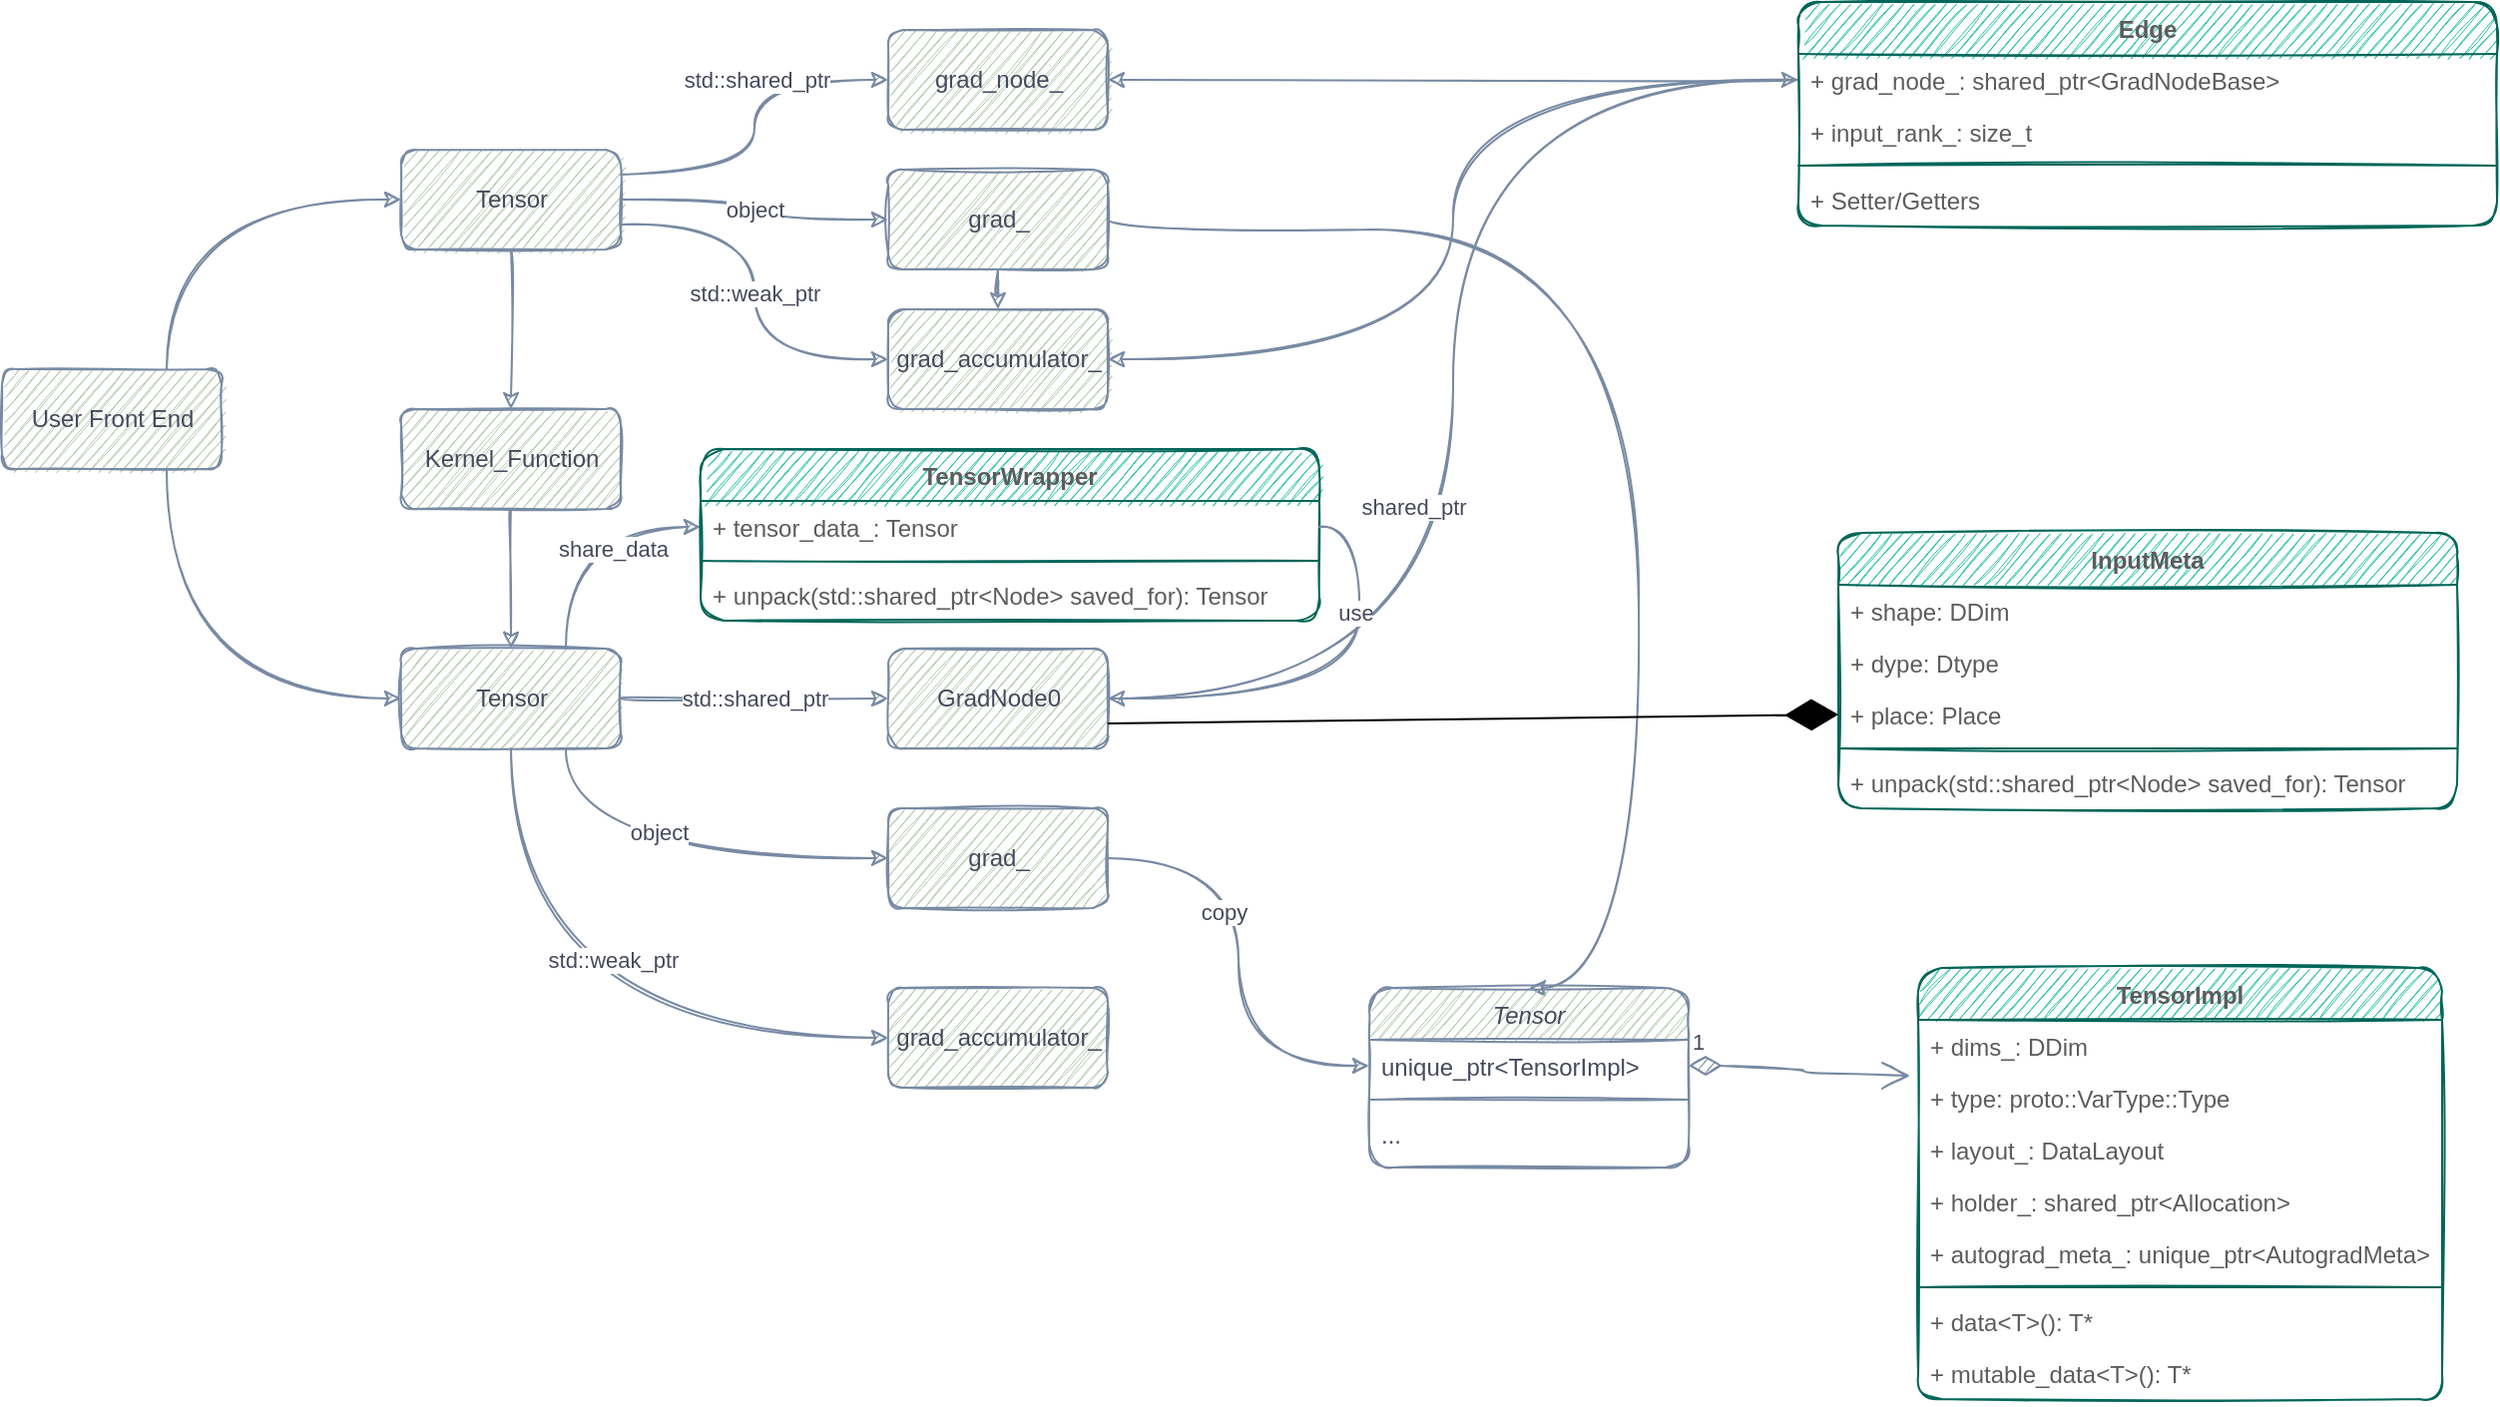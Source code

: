 <mxfile version="14.7.0" type="github">
  <diagram id="wdjLH5UwVM_nEjBRr2EJ" name="Page-1">
    <mxGraphModel dx="2066" dy="737" grid="1" gridSize="10" guides="1" tooltips="1" connect="1" arrows="1" fold="1" page="1" pageScale="1" pageWidth="850" pageHeight="1100" math="0" shadow="0">
      <root>
        <mxCell id="0" />
        <mxCell id="1" parent="0" />
        <mxCell id="DjDlUBk-94I_P1uRHrz8-1" style="edgeStyle=orthogonalEdgeStyle;curved=1;rounded=1;sketch=1;orthogonalLoop=1;jettySize=auto;html=1;exitX=0.5;exitY=1;exitDx=0;exitDy=0;entryX=0;entryY=0.5;entryDx=0;entryDy=0;fontColor=#46495D;strokeColor=#788AA3;fillColor=#B2C9AB;" parent="1" source="DjDlUBk-94I_P1uRHrz8-8" target="DjDlUBk-94I_P1uRHrz8-19" edge="1">
          <mxGeometry relative="1" as="geometry" />
        </mxCell>
        <mxCell id="DjDlUBk-94I_P1uRHrz8-2" value="std::weak_ptr" style="edgeLabel;html=1;align=center;verticalAlign=middle;resizable=0;points=[];fontColor=#46495D;" parent="DjDlUBk-94I_P1uRHrz8-1" vertex="1" connectable="0">
          <mxGeometry x="0.174" y="39" relative="1" as="geometry">
            <mxPoint as="offset" />
          </mxGeometry>
        </mxCell>
        <mxCell id="DjDlUBk-94I_P1uRHrz8-3" style="edgeStyle=orthogonalEdgeStyle;curved=1;rounded=1;sketch=1;orthogonalLoop=1;jettySize=auto;html=1;exitX=0.75;exitY=1;exitDx=0;exitDy=0;entryX=0;entryY=0.5;entryDx=0;entryDy=0;fontColor=#46495D;strokeColor=#788AA3;fillColor=#B2C9AB;" parent="1" source="DjDlUBk-94I_P1uRHrz8-8" target="DjDlUBk-94I_P1uRHrz8-15" edge="1">
          <mxGeometry relative="1" as="geometry" />
        </mxCell>
        <mxCell id="DjDlUBk-94I_P1uRHrz8-4" value="object" style="edgeLabel;html=1;align=center;verticalAlign=middle;resizable=0;points=[];fontColor=#46495D;" parent="DjDlUBk-94I_P1uRHrz8-3" vertex="1" connectable="0">
          <mxGeometry x="-0.068" y="13" relative="1" as="geometry">
            <mxPoint as="offset" />
          </mxGeometry>
        </mxCell>
        <mxCell id="DjDlUBk-94I_P1uRHrz8-5" value="std::shared_ptr" style="edgeStyle=orthogonalEdgeStyle;curved=1;rounded=1;sketch=1;orthogonalLoop=1;jettySize=auto;html=1;exitX=1;exitY=0.5;exitDx=0;exitDy=0;entryX=0;entryY=0.5;entryDx=0;entryDy=0;fontColor=#46495D;strokeColor=#788AA3;fillColor=#B2C9AB;" parent="1" source="DjDlUBk-94I_P1uRHrz8-8" target="DjDlUBk-94I_P1uRHrz8-12" edge="1">
          <mxGeometry relative="1" as="geometry" />
        </mxCell>
        <mxCell id="DjDlUBk-94I_P1uRHrz8-6" style="edgeStyle=orthogonalEdgeStyle;curved=1;rounded=1;sketch=1;orthogonalLoop=1;jettySize=auto;html=1;exitX=0.75;exitY=0;exitDx=0;exitDy=0;entryX=0;entryY=0.5;entryDx=0;entryDy=0;fontColor=#46495D;strokeColor=#788AA3;fillColor=#B2C9AB;" parent="1" source="DjDlUBk-94I_P1uRHrz8-8" target="DjDlUBk-94I_P1uRHrz8-49" edge="1">
          <mxGeometry relative="1" as="geometry" />
        </mxCell>
        <mxCell id="DjDlUBk-94I_P1uRHrz8-7" value="share_data" style="edgeLabel;html=1;align=center;verticalAlign=middle;resizable=0;points=[];fontColor=#46495D;" parent="DjDlUBk-94I_P1uRHrz8-6" vertex="1" connectable="0">
          <mxGeometry x="0.304" y="-11" relative="1" as="geometry">
            <mxPoint as="offset" />
          </mxGeometry>
        </mxCell>
        <mxCell id="DjDlUBk-94I_P1uRHrz8-8" value="Tensor" style="html=1;rounded=1;sketch=1;fontColor=#46495D;strokeColor=#788AA3;fillColor=#B2C9AB;" parent="1" vertex="1">
          <mxGeometry x="210" y="840" width="110" height="50" as="geometry" />
        </mxCell>
        <mxCell id="DjDlUBk-94I_P1uRHrz8-9" style="edgeStyle=orthogonalEdgeStyle;curved=1;rounded=1;sketch=1;orthogonalLoop=1;jettySize=auto;html=1;exitX=1;exitY=0.5;exitDx=0;exitDy=0;entryX=0;entryY=0.5;entryDx=0;entryDy=0;fontColor=#46495D;strokeColor=#788AA3;fillColor=#B2C9AB;" parent="1" source="DjDlUBk-94I_P1uRHrz8-12" target="oUVosOLtsmR4s0kaUU6V-9" edge="1">
          <mxGeometry relative="1" as="geometry">
            <mxPoint x="862.5" y="720" as="targetPoint" />
          </mxGeometry>
        </mxCell>
        <mxCell id="DjDlUBk-94I_P1uRHrz8-10" value="shared_ptr" style="edgeLabel;html=1;align=center;verticalAlign=middle;resizable=0;points=[];fontColor=#46495D;" parent="DjDlUBk-94I_P1uRHrz8-9" vertex="1" connectable="0">
          <mxGeometry x="-0.178" y="21" relative="1" as="geometry">
            <mxPoint x="1" as="offset" />
          </mxGeometry>
        </mxCell>
        <mxCell id="DjDlUBk-94I_P1uRHrz8-11" style="edgeStyle=orthogonalEdgeStyle;curved=1;rounded=1;sketch=1;orthogonalLoop=1;jettySize=auto;html=1;exitX=1;exitY=0.5;exitDx=0;exitDy=0;entryX=0.5;entryY=0;entryDx=0;entryDy=0;fontColor=#46495D;strokeColor=#788AA3;fillColor=#B2C9AB;" parent="1" source="DjDlUBk-94I_P1uRHrz8-28" target="DjDlUBk-94I_P1uRHrz8-29" edge="1">
          <mxGeometry relative="1" as="geometry">
            <Array as="points">
              <mxPoint x="564" y="630" />
              <mxPoint x="830" y="630" />
              <mxPoint x="830" y="1010" />
            </Array>
          </mxGeometry>
        </mxCell>
        <mxCell id="DjDlUBk-94I_P1uRHrz8-12" value="GradNode0" style="html=1;rounded=1;sketch=1;fontColor=#46495D;strokeColor=#788AA3;fillColor=#B2C9AB;" parent="1" vertex="1">
          <mxGeometry x="454" y="840" width="110" height="50" as="geometry" />
        </mxCell>
        <mxCell id="DjDlUBk-94I_P1uRHrz8-13" style="edgeStyle=orthogonalEdgeStyle;curved=1;rounded=1;sketch=1;orthogonalLoop=1;jettySize=auto;html=1;exitX=1;exitY=0.5;exitDx=0;exitDy=0;entryX=0;entryY=0.5;entryDx=0;entryDy=0;fontColor=#46495D;strokeColor=#788AA3;fillColor=#B2C9AB;" parent="1" source="DjDlUBk-94I_P1uRHrz8-15" target="DjDlUBk-94I_P1uRHrz8-30" edge="1">
          <mxGeometry relative="1" as="geometry" />
        </mxCell>
        <mxCell id="DjDlUBk-94I_P1uRHrz8-14" value="copy" style="edgeLabel;html=1;align=center;verticalAlign=middle;resizable=0;points=[];fontColor=#46495D;" parent="DjDlUBk-94I_P1uRHrz8-13" vertex="1" connectable="0">
          <mxGeometry x="-0.221" y="-8" relative="1" as="geometry">
            <mxPoint y="1" as="offset" />
          </mxGeometry>
        </mxCell>
        <mxCell id="DjDlUBk-94I_P1uRHrz8-15" value="grad_" style="html=1;rounded=1;sketch=1;fontColor=#46495D;strokeColor=#788AA3;fillColor=#B2C9AB;" parent="1" vertex="1">
          <mxGeometry x="454" y="920" width="110" height="50" as="geometry" />
        </mxCell>
        <mxCell id="DjDlUBk-94I_P1uRHrz8-16" style="edgeStyle=orthogonalEdgeStyle;curved=1;rounded=1;sketch=1;orthogonalLoop=1;jettySize=auto;html=1;exitX=0;exitY=0.5;exitDx=0;exitDy=0;entryX=1;entryY=0.5;entryDx=0;entryDy=0;fontColor=#46495D;strokeColor=#788AA3;fillColor=#B2C9AB;" parent="1" source="oUVosOLtsmR4s0kaUU6V-9" target="DjDlUBk-94I_P1uRHrz8-54" edge="1">
          <mxGeometry relative="1" as="geometry">
            <mxPoint x="564" y="555" as="targetPoint" />
            <mxPoint x="862.5" y="670" as="sourcePoint" />
          </mxGeometry>
        </mxCell>
        <mxCell id="DjDlUBk-94I_P1uRHrz8-17" style="edgeStyle=orthogonalEdgeStyle;curved=1;rounded=1;sketch=1;orthogonalLoop=1;jettySize=auto;html=1;exitX=0;exitY=0.5;exitDx=0;exitDy=0;entryX=1;entryY=0.5;entryDx=0;entryDy=0;fontColor=#46495D;strokeColor=#788AA3;fillColor=#B2C9AB;" parent="1" source="oUVosOLtsmR4s0kaUU6V-9" target="DjDlUBk-94I_P1uRHrz8-26" edge="1">
          <mxGeometry relative="1" as="geometry">
            <mxPoint x="685" y="695" as="sourcePoint" />
          </mxGeometry>
        </mxCell>
        <mxCell id="DjDlUBk-94I_P1uRHrz8-19" value="grad_accumulator_" style="html=1;rounded=1;sketch=1;fontColor=#46495D;strokeColor=#788AA3;fillColor=#B2C9AB;" parent="1" vertex="1">
          <mxGeometry x="454" y="1010" width="110" height="50" as="geometry" />
        </mxCell>
        <mxCell id="DjDlUBk-94I_P1uRHrz8-20" style="edgeStyle=orthogonalEdgeStyle;curved=1;rounded=1;sketch=1;orthogonalLoop=1;jettySize=auto;html=1;exitX=1;exitY=0.25;exitDx=0;exitDy=0;entryX=0;entryY=0.5;entryDx=0;entryDy=0;fontColor=#46495D;strokeColor=#788AA3;fillColor=#B2C9AB;" parent="1" source="DjDlUBk-94I_P1uRHrz8-25" target="DjDlUBk-94I_P1uRHrz8-54" edge="1">
          <mxGeometry relative="1" as="geometry">
            <mxPoint x="454" y="555" as="targetPoint" />
          </mxGeometry>
        </mxCell>
        <mxCell id="DjDlUBk-94I_P1uRHrz8-21" value="std::shared_ptr" style="edgeLabel;html=1;align=center;verticalAlign=middle;resizable=0;points=[];fontColor=#46495D;" parent="DjDlUBk-94I_P1uRHrz8-20" vertex="1" connectable="0">
          <mxGeometry x="0.274" relative="1" as="geometry">
            <mxPoint as="offset" />
          </mxGeometry>
        </mxCell>
        <mxCell id="DjDlUBk-94I_P1uRHrz8-22" value="std::weak_ptr" style="edgeStyle=orthogonalEdgeStyle;curved=1;rounded=1;sketch=1;orthogonalLoop=1;jettySize=auto;html=1;exitX=1;exitY=0.75;exitDx=0;exitDy=0;entryX=0;entryY=0.5;entryDx=0;entryDy=0;fontColor=#46495D;strokeColor=#788AA3;fillColor=#B2C9AB;" parent="1" source="DjDlUBk-94I_P1uRHrz8-25" target="DjDlUBk-94I_P1uRHrz8-26" edge="1">
          <mxGeometry relative="1" as="geometry" />
        </mxCell>
        <mxCell id="DjDlUBk-94I_P1uRHrz8-23" value="object" style="edgeStyle=orthogonalEdgeStyle;curved=1;rounded=1;sketch=1;orthogonalLoop=1;jettySize=auto;html=1;exitX=1;exitY=0.5;exitDx=0;exitDy=0;entryX=0;entryY=0.5;entryDx=0;entryDy=0;fontColor=#46495D;strokeColor=#788AA3;fillColor=#B2C9AB;" parent="1" source="DjDlUBk-94I_P1uRHrz8-25" target="DjDlUBk-94I_P1uRHrz8-28" edge="1">
          <mxGeometry relative="1" as="geometry" />
        </mxCell>
        <mxCell id="DjDlUBk-94I_P1uRHrz8-24" style="edgeStyle=orthogonalEdgeStyle;curved=1;rounded=1;sketch=1;orthogonalLoop=1;jettySize=auto;html=1;exitX=0.5;exitY=1;exitDx=0;exitDy=0;fontColor=#46495D;strokeColor=#788AA3;fillColor=#B2C9AB;" parent="1" source="DjDlUBk-94I_P1uRHrz8-25" target="DjDlUBk-94I_P1uRHrz8-38" edge="1">
          <mxGeometry relative="1" as="geometry" />
        </mxCell>
        <mxCell id="DjDlUBk-94I_P1uRHrz8-25" value="Tensor" style="html=1;rounded=1;sketch=1;fontColor=#46495D;strokeColor=#788AA3;fillColor=#B2C9AB;" parent="1" vertex="1">
          <mxGeometry x="210" y="590" width="110" height="50" as="geometry" />
        </mxCell>
        <mxCell id="DjDlUBk-94I_P1uRHrz8-26" value="grad_accumulator_" style="html=1;rounded=1;sketch=1;fontColor=#46495D;strokeColor=#788AA3;fillColor=#B2C9AB;" parent="1" vertex="1">
          <mxGeometry x="454" y="670" width="110" height="50" as="geometry" />
        </mxCell>
        <mxCell id="DjDlUBk-94I_P1uRHrz8-27" value="" style="edgeStyle=orthogonalEdgeStyle;curved=1;rounded=1;sketch=1;orthogonalLoop=1;jettySize=auto;html=1;fontColor=#46495D;strokeColor=#788AA3;fillColor=#B2C9AB;" parent="1" source="DjDlUBk-94I_P1uRHrz8-28" target="DjDlUBk-94I_P1uRHrz8-26" edge="1">
          <mxGeometry relative="1" as="geometry" />
        </mxCell>
        <mxCell id="DjDlUBk-94I_P1uRHrz8-28" value="grad_" style="html=1;rounded=1;sketch=1;fontColor=#46495D;strokeColor=#788AA3;fillColor=#B2C9AB;" parent="1" vertex="1">
          <mxGeometry x="454" y="600" width="110" height="50" as="geometry" />
        </mxCell>
        <mxCell id="DjDlUBk-94I_P1uRHrz8-29" value="Tensor" style="swimlane;fontStyle=2;align=center;verticalAlign=top;childLayout=stackLayout;horizontal=1;startSize=26;horizontalStack=0;resizeParent=1;resizeLast=0;collapsible=1;marginBottom=0;shadow=0;strokeWidth=1;fillColor=#B2C9AB;strokeColor=#788AA3;fontColor=#46495D;sketch=1;rounded=1;" parent="1" vertex="1">
          <mxGeometry x="695" y="1010" width="160" height="90" as="geometry">
            <mxRectangle x="230" y="140" width="160" height="26" as="alternateBounds" />
          </mxGeometry>
        </mxCell>
        <mxCell id="DjDlUBk-94I_P1uRHrz8-30" value="unique_ptr&lt;TensorImpl&gt;" style="text;align=left;verticalAlign=top;spacingLeft=4;spacingRight=4;overflow=hidden;rotatable=0;points=[[0,0.5],[1,0.5]];portConstraint=eastwest;shadow=0;html=0;fontColor=#46495D;sketch=1;rounded=1;" parent="DjDlUBk-94I_P1uRHrz8-29" vertex="1">
          <mxGeometry y="26" width="160" height="26" as="geometry" />
        </mxCell>
        <mxCell id="DjDlUBk-94I_P1uRHrz8-31" value="" style="line;html=1;strokeWidth=1;align=left;verticalAlign=middle;spacingTop=-1;spacingLeft=3;spacingRight=3;rotatable=0;labelPosition=right;points=[];portConstraint=eastwest;fillColor=#B2C9AB;strokeColor=#788AA3;fontColor=#46495D;sketch=1;rounded=1;" parent="DjDlUBk-94I_P1uRHrz8-29" vertex="1">
          <mxGeometry y="52" width="160" height="8" as="geometry" />
        </mxCell>
        <mxCell id="DjDlUBk-94I_P1uRHrz8-32" value="..." style="text;align=left;verticalAlign=top;spacingLeft=4;spacingRight=4;overflow=hidden;rotatable=0;points=[[0,0.5],[1,0.5]];portConstraint=eastwest;fontColor=#46495D;sketch=1;rounded=1;" parent="DjDlUBk-94I_P1uRHrz8-29" vertex="1">
          <mxGeometry y="60" width="160" height="26" as="geometry" />
        </mxCell>
        <mxCell id="DjDlUBk-94I_P1uRHrz8-33" value="1" style="endArrow=open;html=1;endSize=12;startArrow=diamondThin;startSize=14;startFill=1;edgeStyle=orthogonalEdgeStyle;align=left;verticalAlign=bottom;entryX=-0.015;entryY=0.077;entryDx=0;entryDy=0;strokeColor=#788AA3;fontColor=#46495D;curved=1;sketch=1;exitX=1;exitY=0.5;exitDx=0;exitDy=0;entryPerimeter=0;" parent="1" source="DjDlUBk-94I_P1uRHrz8-30" edge="1" target="DjDlUBk-94I_P1uRHrz8-41">
          <mxGeometry x="-1" y="3" relative="1" as="geometry">
            <mxPoint x="740" y="1025" as="sourcePoint" />
            <mxPoint x="970" y="1055" as="targetPoint" />
          </mxGeometry>
        </mxCell>
        <mxCell id="DjDlUBk-94I_P1uRHrz8-34" style="edgeStyle=orthogonalEdgeStyle;curved=1;rounded=1;sketch=1;orthogonalLoop=1;jettySize=auto;html=1;exitX=0.75;exitY=0;exitDx=0;exitDy=0;entryX=0;entryY=0.5;entryDx=0;entryDy=0;fontColor=#46495D;strokeColor=#788AA3;fillColor=#B2C9AB;" parent="1" source="DjDlUBk-94I_P1uRHrz8-36" target="DjDlUBk-94I_P1uRHrz8-25" edge="1">
          <mxGeometry relative="1" as="geometry" />
        </mxCell>
        <mxCell id="DjDlUBk-94I_P1uRHrz8-35" style="edgeStyle=orthogonalEdgeStyle;curved=1;rounded=1;sketch=1;orthogonalLoop=1;jettySize=auto;html=1;exitX=0.75;exitY=1;exitDx=0;exitDy=0;entryX=0;entryY=0.5;entryDx=0;entryDy=0;fontColor=#46495D;strokeColor=#788AA3;fillColor=#B2C9AB;" parent="1" source="DjDlUBk-94I_P1uRHrz8-36" target="DjDlUBk-94I_P1uRHrz8-8" edge="1">
          <mxGeometry relative="1" as="geometry" />
        </mxCell>
        <mxCell id="DjDlUBk-94I_P1uRHrz8-36" value="User Front End" style="html=1;rounded=1;sketch=1;fontColor=#46495D;strokeColor=#788AA3;fillColor=#B2C9AB;" parent="1" vertex="1">
          <mxGeometry x="10" y="700" width="110" height="50" as="geometry" />
        </mxCell>
        <mxCell id="DjDlUBk-94I_P1uRHrz8-37" style="edgeStyle=orthogonalEdgeStyle;curved=1;rounded=1;sketch=1;orthogonalLoop=1;jettySize=auto;html=1;exitX=0.5;exitY=1;exitDx=0;exitDy=0;entryX=0.5;entryY=0;entryDx=0;entryDy=0;fontColor=#46495D;strokeColor=#788AA3;fillColor=#B2C9AB;" parent="1" source="DjDlUBk-94I_P1uRHrz8-38" target="DjDlUBk-94I_P1uRHrz8-8" edge="1">
          <mxGeometry relative="1" as="geometry" />
        </mxCell>
        <mxCell id="DjDlUBk-94I_P1uRHrz8-38" value="Kernel_Function" style="html=1;rounded=1;sketch=1;fontColor=#46495D;strokeColor=#788AA3;fillColor=#B2C9AB;" parent="1" vertex="1">
          <mxGeometry x="210" y="720" width="110" height="50" as="geometry" />
        </mxCell>
        <mxCell id="DjDlUBk-94I_P1uRHrz8-39" value="TensorImpl" style="swimlane;fontStyle=1;align=center;verticalAlign=top;childLayout=stackLayout;horizontal=1;startSize=26;horizontalStack=0;resizeParent=1;resizeParentMax=0;resizeLast=0;collapsible=1;marginBottom=0;sketch=1;rounded=1;fillColor=#21C0A5;strokeColor=#006658;fontColor=#5C5C5C;" parent="1" vertex="1">
          <mxGeometry x="970" y="1000" width="262.5" height="216" as="geometry" />
        </mxCell>
        <mxCell id="DjDlUBk-94I_P1uRHrz8-40" value="+ dims_: DDim" style="text;strokeColor=none;fillColor=none;align=left;verticalAlign=top;spacingLeft=4;spacingRight=4;overflow=hidden;rotatable=0;points=[[0,0.5],[1,0.5]];portConstraint=eastwest;sketch=1;rounded=1;fontColor=#5C5C5C;" parent="DjDlUBk-94I_P1uRHrz8-39" vertex="1">
          <mxGeometry y="26" width="262.5" height="26" as="geometry" />
        </mxCell>
        <mxCell id="DjDlUBk-94I_P1uRHrz8-41" value="+ type: proto::VarType::Type" style="text;strokeColor=none;fillColor=none;align=left;verticalAlign=top;spacingLeft=4;spacingRight=4;overflow=hidden;rotatable=0;points=[[0,0.5],[1,0.5]];portConstraint=eastwest;sketch=1;rounded=1;fontColor=#5C5C5C;" parent="DjDlUBk-94I_P1uRHrz8-39" vertex="1">
          <mxGeometry y="52" width="262.5" height="26" as="geometry" />
        </mxCell>
        <mxCell id="DjDlUBk-94I_P1uRHrz8-42" value="+ layout_: DataLayout" style="text;strokeColor=none;fillColor=none;align=left;verticalAlign=top;spacingLeft=4;spacingRight=4;overflow=hidden;rotatable=0;points=[[0,0.5],[1,0.5]];portConstraint=eastwest;sketch=1;rounded=1;fontColor=#5C5C5C;" parent="DjDlUBk-94I_P1uRHrz8-39" vertex="1">
          <mxGeometry y="78" width="262.5" height="26" as="geometry" />
        </mxCell>
        <mxCell id="DjDlUBk-94I_P1uRHrz8-43" value="+ holder_: shared_ptr&lt;Allocation&gt;" style="text;strokeColor=none;fillColor=none;align=left;verticalAlign=top;spacingLeft=4;spacingRight=4;overflow=hidden;rotatable=0;points=[[0,0.5],[1,0.5]];portConstraint=eastwest;sketch=1;rounded=1;fontColor=#5C5C5C;" parent="DjDlUBk-94I_P1uRHrz8-39" vertex="1">
          <mxGeometry y="104" width="262.5" height="26" as="geometry" />
        </mxCell>
        <mxCell id="DjDlUBk-94I_P1uRHrz8-44" value="+ autograd_meta_: unique_ptr&lt;AutogradMeta&gt;" style="text;strokeColor=none;fillColor=none;align=left;verticalAlign=top;spacingLeft=4;spacingRight=4;overflow=hidden;rotatable=0;points=[[0,0.5],[1,0.5]];portConstraint=eastwest;sketch=1;rounded=1;fontColor=#5C5C5C;" parent="DjDlUBk-94I_P1uRHrz8-39" vertex="1">
          <mxGeometry y="130" width="262.5" height="26" as="geometry" />
        </mxCell>
        <mxCell id="DjDlUBk-94I_P1uRHrz8-45" value="" style="line;strokeWidth=1;fillColor=none;align=left;verticalAlign=middle;spacingTop=-1;spacingLeft=3;spacingRight=3;rotatable=0;labelPosition=right;points=[];portConstraint=eastwest;sketch=1;rounded=1;strokeColor=#006658;fontColor=#5C5C5C;" parent="DjDlUBk-94I_P1uRHrz8-39" vertex="1">
          <mxGeometry y="156" width="262.5" height="8" as="geometry" />
        </mxCell>
        <mxCell id="DjDlUBk-94I_P1uRHrz8-46" value="+ data&lt;T&gt;(): T*" style="text;strokeColor=none;fillColor=none;align=left;verticalAlign=top;spacingLeft=4;spacingRight=4;overflow=hidden;rotatable=0;points=[[0,0.5],[1,0.5]];portConstraint=eastwest;sketch=1;rounded=1;fontColor=#5C5C5C;" parent="DjDlUBk-94I_P1uRHrz8-39" vertex="1">
          <mxGeometry y="164" width="262.5" height="26" as="geometry" />
        </mxCell>
        <mxCell id="DjDlUBk-94I_P1uRHrz8-47" value="+ mutable_data&lt;T&gt;(): T*" style="text;strokeColor=none;fillColor=none;align=left;verticalAlign=top;spacingLeft=4;spacingRight=4;overflow=hidden;rotatable=0;points=[[0,0.5],[1,0.5]];portConstraint=eastwest;sketch=1;rounded=1;fontColor=#5C5C5C;" parent="DjDlUBk-94I_P1uRHrz8-39" vertex="1">
          <mxGeometry y="190" width="262.5" height="26" as="geometry" />
        </mxCell>
        <mxCell id="DjDlUBk-94I_P1uRHrz8-48" value="TensorWrapper" style="swimlane;fontStyle=1;align=center;verticalAlign=top;childLayout=stackLayout;horizontal=1;startSize=26;horizontalStack=0;resizeParent=1;resizeParentMax=0;resizeLast=0;collapsible=1;marginBottom=0;sketch=1;rounded=1;fillColor=#21C0A5;strokeColor=#006658;fontColor=#5C5C5C;" parent="1" vertex="1">
          <mxGeometry x="360" y="740" width="310" height="86" as="geometry" />
        </mxCell>
        <mxCell id="DjDlUBk-94I_P1uRHrz8-49" value="+ tensor_data_: Tensor" style="text;strokeColor=none;fillColor=none;align=left;verticalAlign=top;spacingLeft=4;spacingRight=4;overflow=hidden;rotatable=0;points=[[0,0.5],[1,0.5]];portConstraint=eastwest;sketch=1;rounded=1;fontColor=#5C5C5C;" parent="DjDlUBk-94I_P1uRHrz8-48" vertex="1">
          <mxGeometry y="26" width="310" height="26" as="geometry" />
        </mxCell>
        <mxCell id="DjDlUBk-94I_P1uRHrz8-50" value="" style="line;strokeWidth=1;fillColor=none;align=left;verticalAlign=middle;spacingTop=-1;spacingLeft=3;spacingRight=3;rotatable=0;labelPosition=right;points=[];portConstraint=eastwest;sketch=1;rounded=1;strokeColor=#006658;fontColor=#5C5C5C;" parent="DjDlUBk-94I_P1uRHrz8-48" vertex="1">
          <mxGeometry y="52" width="310" height="8" as="geometry" />
        </mxCell>
        <mxCell id="DjDlUBk-94I_P1uRHrz8-51" value="+ unpack(std::shared_ptr&lt;Node&gt; saved_for): Tensor" style="text;strokeColor=none;fillColor=none;align=left;verticalAlign=top;spacingLeft=4;spacingRight=4;overflow=hidden;rotatable=0;points=[[0,0.5],[1,0.5]];portConstraint=eastwest;sketch=1;rounded=1;fontColor=#5C5C5C;" parent="DjDlUBk-94I_P1uRHrz8-48" vertex="1">
          <mxGeometry y="60" width="310" height="26" as="geometry" />
        </mxCell>
        <mxCell id="DjDlUBk-94I_P1uRHrz8-52" style="edgeStyle=orthogonalEdgeStyle;curved=1;rounded=1;sketch=1;orthogonalLoop=1;jettySize=auto;html=1;exitX=1;exitY=0.5;exitDx=0;exitDy=0;entryX=1;entryY=0.5;entryDx=0;entryDy=0;fontColor=#46495D;strokeColor=#788AA3;fillColor=#B2C9AB;" parent="1" source="DjDlUBk-94I_P1uRHrz8-49" target="DjDlUBk-94I_P1uRHrz8-12" edge="1">
          <mxGeometry relative="1" as="geometry" />
        </mxCell>
        <mxCell id="DjDlUBk-94I_P1uRHrz8-53" value="use" style="edgeLabel;html=1;align=center;verticalAlign=middle;resizable=0;points=[];fontColor=#46495D;" parent="DjDlUBk-94I_P1uRHrz8-52" vertex="1" connectable="0">
          <mxGeometry x="-0.447" y="-2" relative="1" as="geometry">
            <mxPoint y="-1" as="offset" />
          </mxGeometry>
        </mxCell>
        <mxCell id="DjDlUBk-94I_P1uRHrz8-54" value="grad_node_" style="html=1;rounded=1;sketch=1;fontColor=#46495D;strokeColor=#788AA3;fillColor=#B2C9AB;" parent="1" vertex="1">
          <mxGeometry x="454" y="530" width="110" height="50" as="geometry" />
        </mxCell>
        <mxCell id="oUVosOLtsmR4s0kaUU6V-1" value="InputMeta" style="swimlane;fontStyle=1;align=center;verticalAlign=top;childLayout=stackLayout;horizontal=1;startSize=26;horizontalStack=0;resizeParent=1;resizeParentMax=0;resizeLast=0;collapsible=1;marginBottom=0;sketch=1;rounded=1;fillColor=#21C0A5;strokeColor=#006658;fontColor=#5C5C5C;" vertex="1" parent="1">
          <mxGeometry x="930" y="782" width="310" height="138" as="geometry" />
        </mxCell>
        <mxCell id="oUVosOLtsmR4s0kaUU6V-2" value="+ shape: DDim" style="text;strokeColor=none;fillColor=none;align=left;verticalAlign=top;spacingLeft=4;spacingRight=4;overflow=hidden;rotatable=0;points=[[0,0.5],[1,0.5]];portConstraint=eastwest;sketch=1;rounded=1;fontColor=#5C5C5C;" vertex="1" parent="oUVosOLtsmR4s0kaUU6V-1">
          <mxGeometry y="26" width="310" height="26" as="geometry" />
        </mxCell>
        <mxCell id="oUVosOLtsmR4s0kaUU6V-5" value="+ dype: Dtype" style="text;strokeColor=none;fillColor=none;align=left;verticalAlign=top;spacingLeft=4;spacingRight=4;overflow=hidden;rotatable=0;points=[[0,0.5],[1,0.5]];portConstraint=eastwest;sketch=1;rounded=1;fontColor=#5C5C5C;" vertex="1" parent="oUVosOLtsmR4s0kaUU6V-1">
          <mxGeometry y="52" width="310" height="26" as="geometry" />
        </mxCell>
        <mxCell id="oUVosOLtsmR4s0kaUU6V-6" value="+ place: Place" style="text;strokeColor=none;fillColor=none;align=left;verticalAlign=top;spacingLeft=4;spacingRight=4;overflow=hidden;rotatable=0;points=[[0,0.5],[1,0.5]];portConstraint=eastwest;sketch=1;rounded=1;fontColor=#5C5C5C;" vertex="1" parent="oUVosOLtsmR4s0kaUU6V-1">
          <mxGeometry y="78" width="310" height="26" as="geometry" />
        </mxCell>
        <mxCell id="oUVosOLtsmR4s0kaUU6V-3" value="" style="line;strokeWidth=1;fillColor=none;align=left;verticalAlign=middle;spacingTop=-1;spacingLeft=3;spacingRight=3;rotatable=0;labelPosition=right;points=[];portConstraint=eastwest;sketch=1;rounded=1;strokeColor=#006658;fontColor=#5C5C5C;" vertex="1" parent="oUVosOLtsmR4s0kaUU6V-1">
          <mxGeometry y="104" width="310" height="8" as="geometry" />
        </mxCell>
        <mxCell id="oUVosOLtsmR4s0kaUU6V-4" value="+ unpack(std::shared_ptr&lt;Node&gt; saved_for): Tensor" style="text;strokeColor=none;fillColor=none;align=left;verticalAlign=top;spacingLeft=4;spacingRight=4;overflow=hidden;rotatable=0;points=[[0,0.5],[1,0.5]];portConstraint=eastwest;sketch=1;rounded=1;fontColor=#5C5C5C;" vertex="1" parent="oUVosOLtsmR4s0kaUU6V-1">
          <mxGeometry y="112" width="310" height="26" as="geometry" />
        </mxCell>
        <mxCell id="oUVosOLtsmR4s0kaUU6V-7" value="" style="endArrow=diamondThin;endFill=1;endSize=24;html=1;exitX=1;exitY=0.75;exitDx=0;exitDy=0;entryX=0;entryY=0.5;entryDx=0;entryDy=0;" edge="1" parent="1" source="DjDlUBk-94I_P1uRHrz8-12" target="oUVosOLtsmR4s0kaUU6V-6">
          <mxGeometry width="160" relative="1" as="geometry">
            <mxPoint x="570" y="870" as="sourcePoint" />
            <mxPoint x="730" y="870" as="targetPoint" />
          </mxGeometry>
        </mxCell>
        <mxCell id="oUVosOLtsmR4s0kaUU6V-8" value="Edge" style="swimlane;fontStyle=1;align=center;verticalAlign=top;childLayout=stackLayout;horizontal=1;startSize=26;horizontalStack=0;resizeParent=1;resizeParentMax=0;resizeLast=0;collapsible=1;marginBottom=0;sketch=1;rounded=1;fillColor=#21C0A5;strokeColor=#006658;fontColor=#5C5C5C;" vertex="1" parent="1">
          <mxGeometry x="910" y="516" width="350" height="112" as="geometry" />
        </mxCell>
        <mxCell id="oUVosOLtsmR4s0kaUU6V-9" value="+ grad_node_: shared_ptr&lt;GradNodeBase&gt;" style="text;strokeColor=none;fillColor=none;align=left;verticalAlign=top;spacingLeft=4;spacingRight=4;overflow=hidden;rotatable=0;points=[[0,0.5],[1,0.5]];portConstraint=eastwest;sketch=1;rounded=1;fontColor=#5C5C5C;" vertex="1" parent="oUVosOLtsmR4s0kaUU6V-8">
          <mxGeometry y="26" width="350" height="26" as="geometry" />
        </mxCell>
        <mxCell id="oUVosOLtsmR4s0kaUU6V-10" value="+ input_rank_: size_t " style="text;strokeColor=none;fillColor=none;align=left;verticalAlign=top;spacingLeft=4;spacingRight=4;overflow=hidden;rotatable=0;points=[[0,0.5],[1,0.5]];portConstraint=eastwest;sketch=1;rounded=1;fontColor=#5C5C5C;" vertex="1" parent="oUVosOLtsmR4s0kaUU6V-8">
          <mxGeometry y="52" width="350" height="26" as="geometry" />
        </mxCell>
        <mxCell id="oUVosOLtsmR4s0kaUU6V-11" value="" style="line;strokeWidth=1;fillColor=none;align=left;verticalAlign=middle;spacingTop=-1;spacingLeft=3;spacingRight=3;rotatable=0;labelPosition=right;points=[];portConstraint=eastwest;sketch=1;rounded=1;strokeColor=#006658;fontColor=#5C5C5C;" vertex="1" parent="oUVosOLtsmR4s0kaUU6V-8">
          <mxGeometry y="78" width="350" height="8" as="geometry" />
        </mxCell>
        <mxCell id="oUVosOLtsmR4s0kaUU6V-12" value="+ Setter/Getters" style="text;strokeColor=none;fillColor=none;align=left;verticalAlign=top;spacingLeft=4;spacingRight=4;overflow=hidden;rotatable=0;points=[[0,0.5],[1,0.5]];portConstraint=eastwest;sketch=1;rounded=1;fontColor=#5C5C5C;" vertex="1" parent="oUVosOLtsmR4s0kaUU6V-8">
          <mxGeometry y="86" width="350" height="26" as="geometry" />
        </mxCell>
      </root>
    </mxGraphModel>
  </diagram>
</mxfile>
